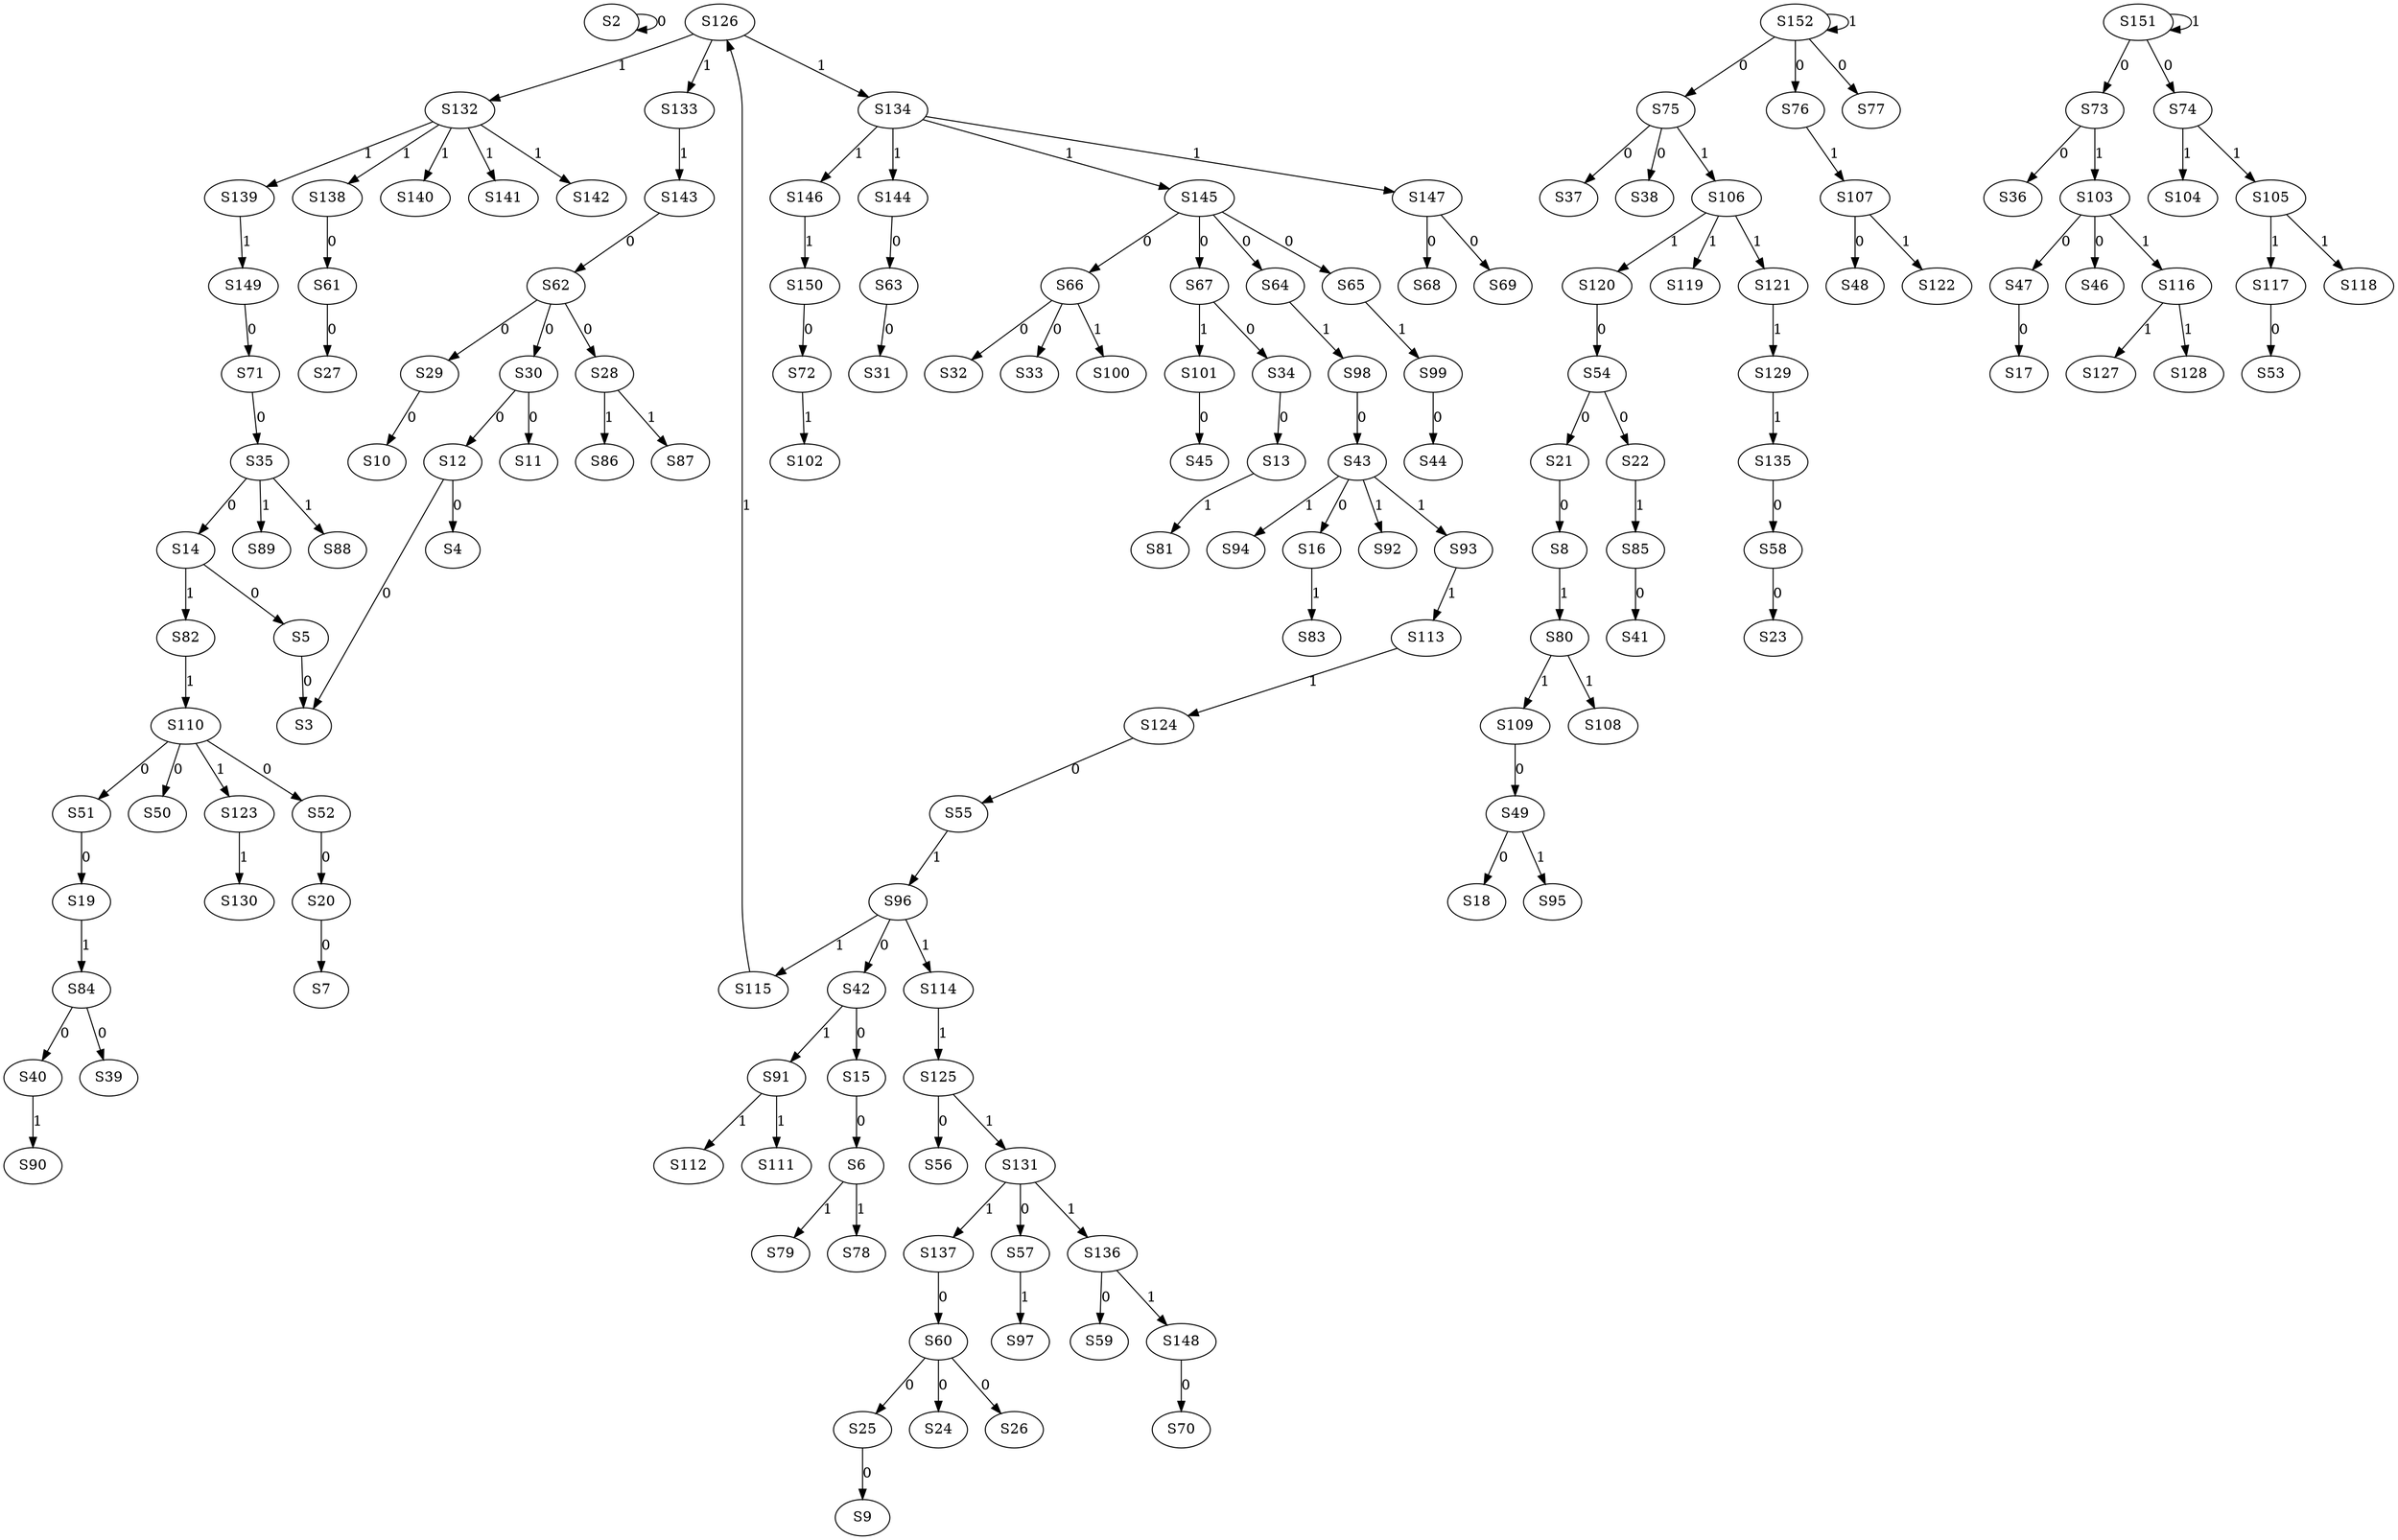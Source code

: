 strict digraph {
	S2 -> S2 [ label = 0 ];
	S5 -> S3 [ label = 0 ];
	S12 -> S4 [ label = 0 ];
	S14 -> S5 [ label = 0 ];
	S15 -> S6 [ label = 0 ];
	S20 -> S7 [ label = 0 ];
	S21 -> S8 [ label = 0 ];
	S25 -> S9 [ label = 0 ];
	S29 -> S10 [ label = 0 ];
	S30 -> S11 [ label = 0 ];
	S30 -> S12 [ label = 0 ];
	S34 -> S13 [ label = 0 ];
	S35 -> S14 [ label = 0 ];
	S42 -> S15 [ label = 0 ];
	S43 -> S16 [ label = 0 ];
	S47 -> S17 [ label = 0 ];
	S49 -> S18 [ label = 0 ];
	S51 -> S19 [ label = 0 ];
	S52 -> S20 [ label = 0 ];
	S54 -> S21 [ label = 0 ];
	S54 -> S22 [ label = 0 ];
	S58 -> S23 [ label = 0 ];
	S60 -> S24 [ label = 0 ];
	S60 -> S25 [ label = 0 ];
	S60 -> S26 [ label = 0 ];
	S61 -> S27 [ label = 0 ];
	S62 -> S28 [ label = 0 ];
	S62 -> S29 [ label = 0 ];
	S62 -> S30 [ label = 0 ];
	S63 -> S31 [ label = 0 ];
	S66 -> S32 [ label = 0 ];
	S66 -> S33 [ label = 0 ];
	S67 -> S34 [ label = 0 ];
	S71 -> S35 [ label = 0 ];
	S73 -> S36 [ label = 0 ];
	S75 -> S37 [ label = 0 ];
	S75 -> S38 [ label = 0 ];
	S84 -> S39 [ label = 0 ];
	S84 -> S40 [ label = 0 ];
	S85 -> S41 [ label = 0 ];
	S96 -> S42 [ label = 0 ];
	S98 -> S43 [ label = 0 ];
	S99 -> S44 [ label = 0 ];
	S101 -> S45 [ label = 0 ];
	S103 -> S46 [ label = 0 ];
	S103 -> S47 [ label = 0 ];
	S107 -> S48 [ label = 0 ];
	S109 -> S49 [ label = 0 ];
	S110 -> S50 [ label = 0 ];
	S110 -> S51 [ label = 0 ];
	S110 -> S52 [ label = 0 ];
	S117 -> S53 [ label = 0 ];
	S120 -> S54 [ label = 0 ];
	S124 -> S55 [ label = 0 ];
	S125 -> S56 [ label = 0 ];
	S131 -> S57 [ label = 0 ];
	S135 -> S58 [ label = 0 ];
	S136 -> S59 [ label = 0 ];
	S137 -> S60 [ label = 0 ];
	S138 -> S61 [ label = 0 ];
	S143 -> S62 [ label = 0 ];
	S144 -> S63 [ label = 0 ];
	S145 -> S64 [ label = 0 ];
	S145 -> S65 [ label = 0 ];
	S145 -> S66 [ label = 0 ];
	S145 -> S67 [ label = 0 ];
	S147 -> S68 [ label = 0 ];
	S147 -> S69 [ label = 0 ];
	S148 -> S70 [ label = 0 ];
	S149 -> S71 [ label = 0 ];
	S150 -> S72 [ label = 0 ];
	S151 -> S73 [ label = 0 ];
	S151 -> S74 [ label = 0 ];
	S152 -> S75 [ label = 0 ];
	S152 -> S76 [ label = 0 ];
	S152 -> S77 [ label = 0 ];
	S6 -> S78 [ label = 1 ];
	S6 -> S79 [ label = 1 ];
	S8 -> S80 [ label = 1 ];
	S13 -> S81 [ label = 1 ];
	S14 -> S82 [ label = 1 ];
	S16 -> S83 [ label = 1 ];
	S19 -> S84 [ label = 1 ];
	S22 -> S85 [ label = 1 ];
	S28 -> S86 [ label = 1 ];
	S28 -> S87 [ label = 1 ];
	S35 -> S88 [ label = 1 ];
	S35 -> S89 [ label = 1 ];
	S40 -> S90 [ label = 1 ];
	S42 -> S91 [ label = 1 ];
	S43 -> S92 [ label = 1 ];
	S43 -> S93 [ label = 1 ];
	S43 -> S94 [ label = 1 ];
	S49 -> S95 [ label = 1 ];
	S55 -> S96 [ label = 1 ];
	S57 -> S97 [ label = 1 ];
	S64 -> S98 [ label = 1 ];
	S65 -> S99 [ label = 1 ];
	S66 -> S100 [ label = 1 ];
	S67 -> S101 [ label = 1 ];
	S72 -> S102 [ label = 1 ];
	S73 -> S103 [ label = 1 ];
	S74 -> S104 [ label = 1 ];
	S74 -> S105 [ label = 1 ];
	S75 -> S106 [ label = 1 ];
	S76 -> S107 [ label = 1 ];
	S80 -> S108 [ label = 1 ];
	S80 -> S109 [ label = 1 ];
	S82 -> S110 [ label = 1 ];
	S91 -> S111 [ label = 1 ];
	S91 -> S112 [ label = 1 ];
	S93 -> S113 [ label = 1 ];
	S96 -> S114 [ label = 1 ];
	S96 -> S115 [ label = 1 ];
	S103 -> S116 [ label = 1 ];
	S105 -> S117 [ label = 1 ];
	S105 -> S118 [ label = 1 ];
	S106 -> S119 [ label = 1 ];
	S106 -> S120 [ label = 1 ];
	S106 -> S121 [ label = 1 ];
	S107 -> S122 [ label = 1 ];
	S110 -> S123 [ label = 1 ];
	S113 -> S124 [ label = 1 ];
	S114 -> S125 [ label = 1 ];
	S115 -> S126 [ label = 1 ];
	S116 -> S127 [ label = 1 ];
	S116 -> S128 [ label = 1 ];
	S121 -> S129 [ label = 1 ];
	S123 -> S130 [ label = 1 ];
	S125 -> S131 [ label = 1 ];
	S126 -> S132 [ label = 1 ];
	S126 -> S133 [ label = 1 ];
	S126 -> S134 [ label = 1 ];
	S129 -> S135 [ label = 1 ];
	S131 -> S136 [ label = 1 ];
	S131 -> S137 [ label = 1 ];
	S132 -> S138 [ label = 1 ];
	S132 -> S139 [ label = 1 ];
	S132 -> S140 [ label = 1 ];
	S132 -> S141 [ label = 1 ];
	S132 -> S142 [ label = 1 ];
	S133 -> S143 [ label = 1 ];
	S134 -> S144 [ label = 1 ];
	S134 -> S145 [ label = 1 ];
	S134 -> S146 [ label = 1 ];
	S134 -> S147 [ label = 1 ];
	S136 -> S148 [ label = 1 ];
	S139 -> S149 [ label = 1 ];
	S146 -> S150 [ label = 1 ];
	S151 -> S151 [ label = 1 ];
	S152 -> S152 [ label = 1 ];
	S12 -> S3 [ label = 0 ];
}